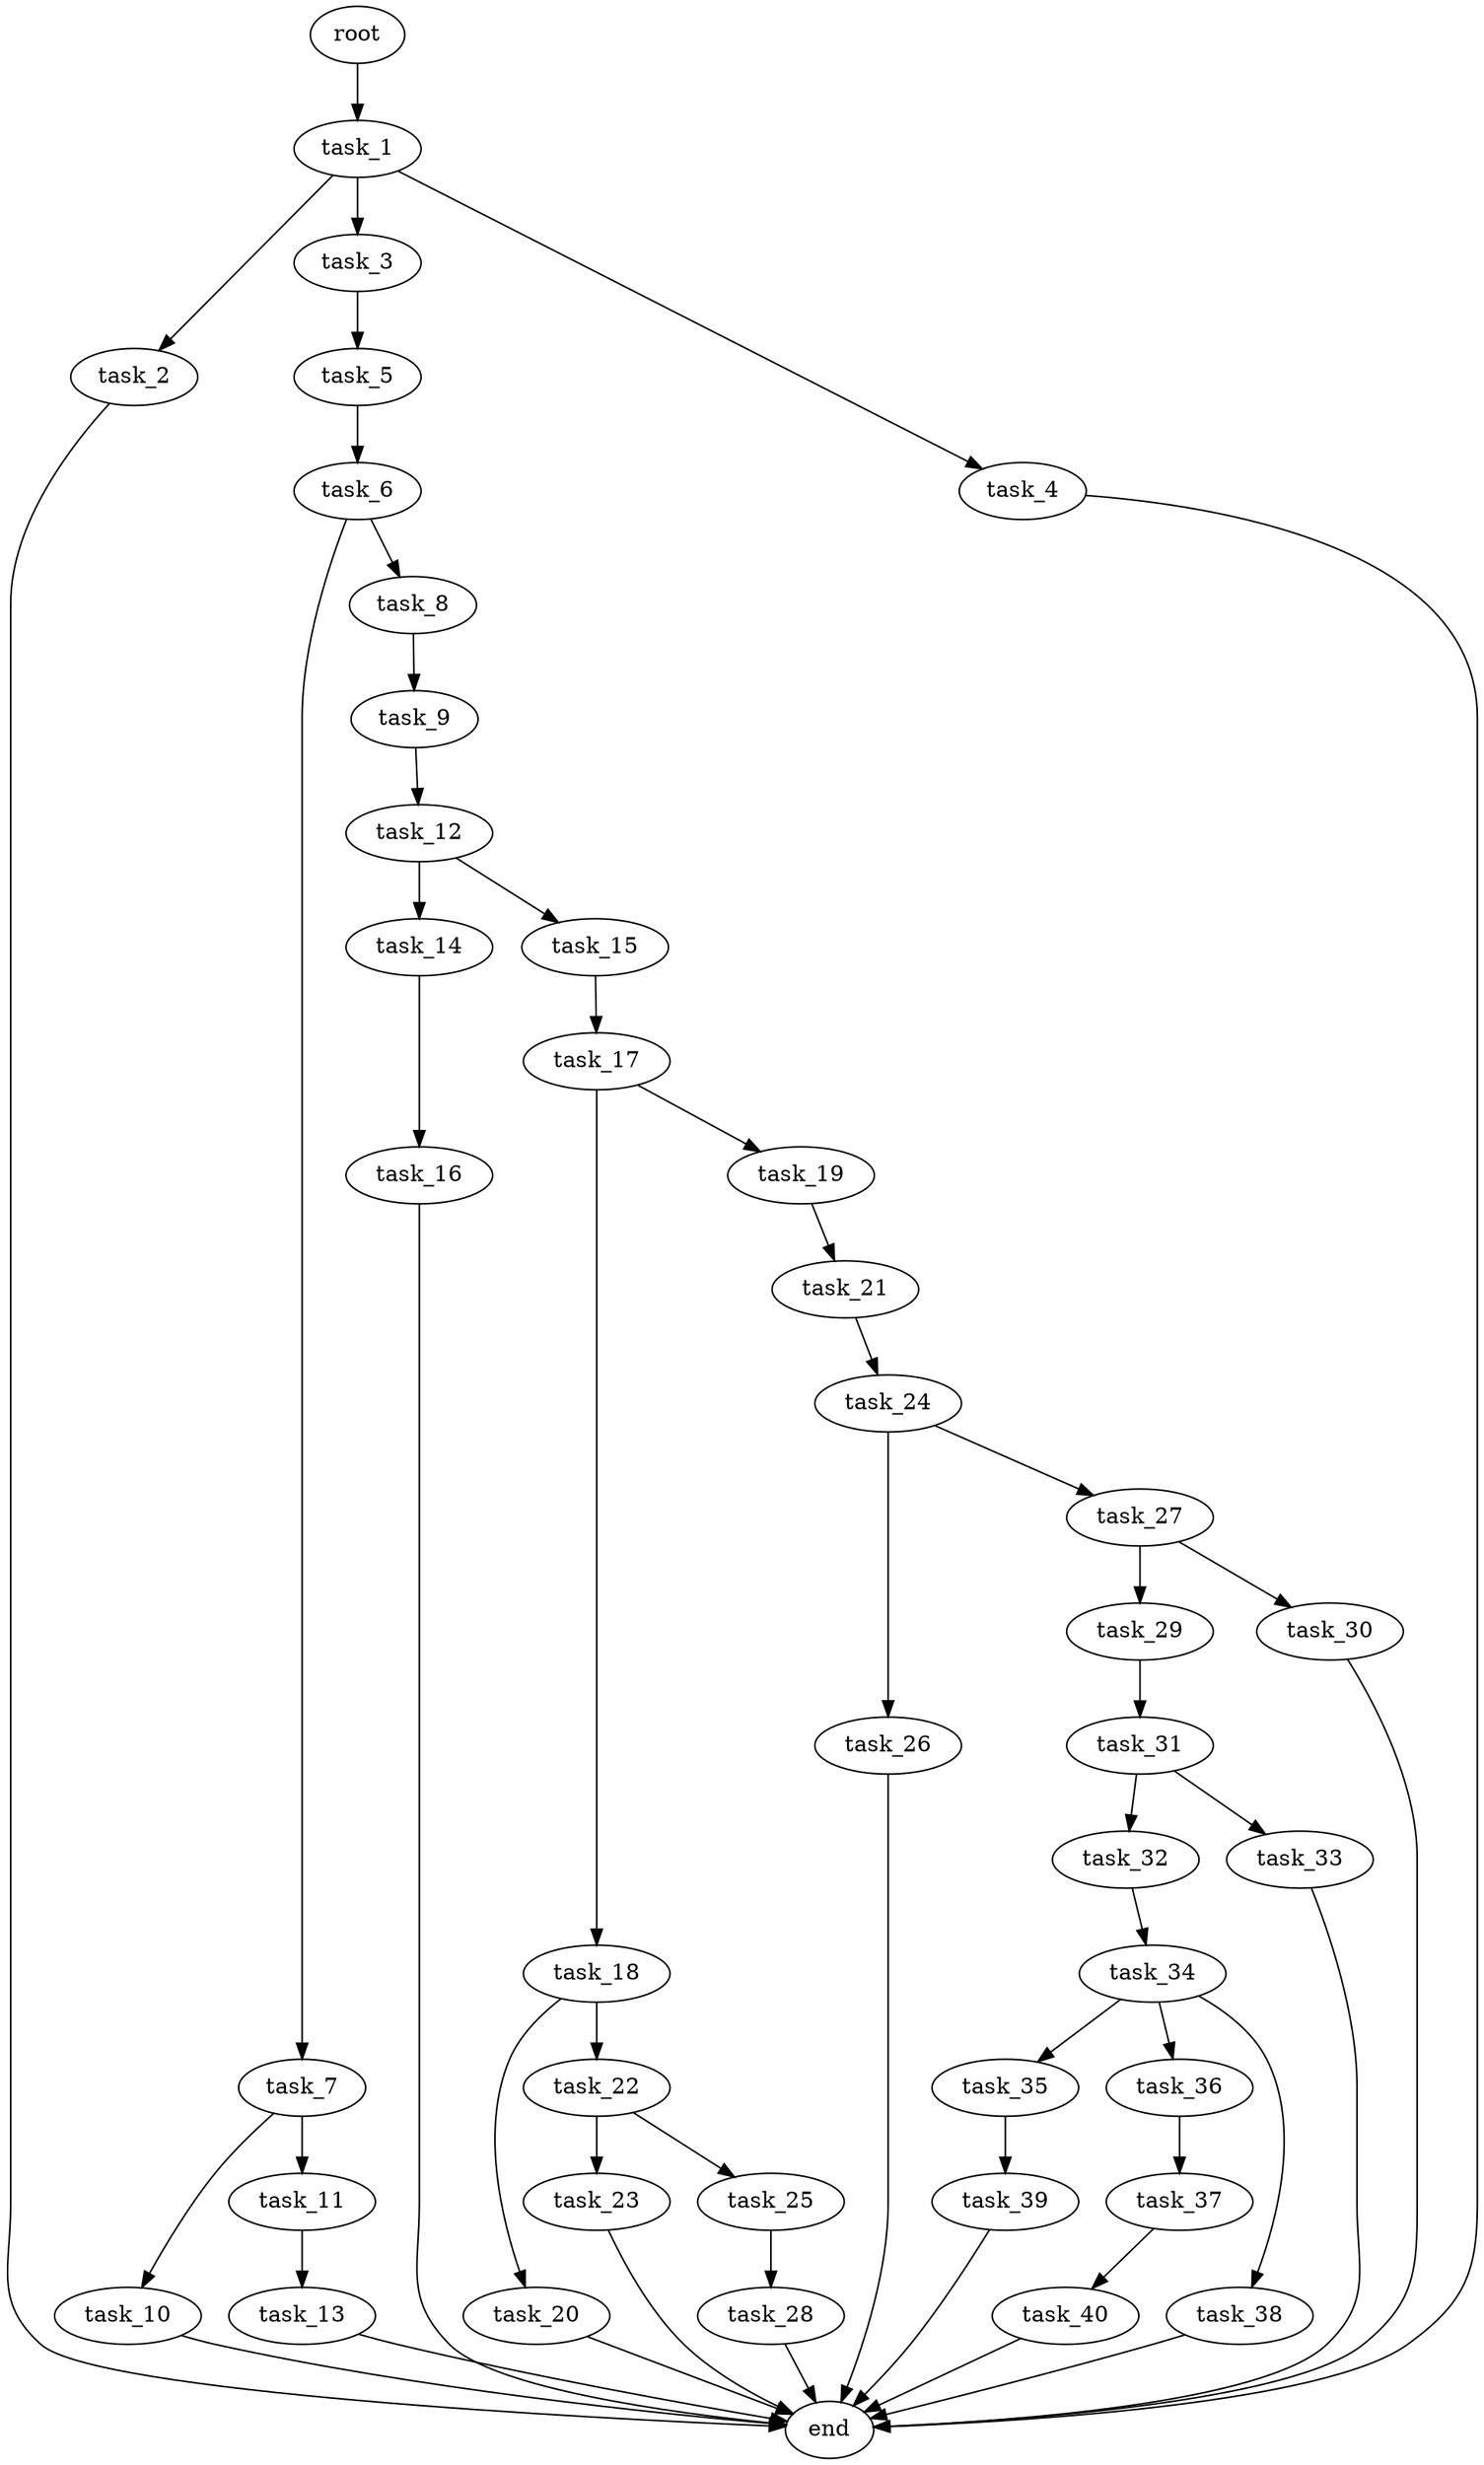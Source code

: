 digraph G {
  root [size="0.000000e+00"];
  task_1 [size="7.611083e+10"];
  task_2 [size="8.542167e+10"];
  task_3 [size="8.974572e+09"];
  task_4 [size="5.222602e+10"];
  task_5 [size="1.452665e+10"];
  task_6 [size="7.835524e+10"];
  task_7 [size="5.793217e+10"];
  task_8 [size="6.368133e+10"];
  task_9 [size="5.688043e+10"];
  task_10 [size="1.470172e+10"];
  task_11 [size="5.653833e+10"];
  task_12 [size="2.944781e+10"];
  task_13 [size="7.723223e+10"];
  task_14 [size="8.873497e+10"];
  task_15 [size="5.695246e+10"];
  task_16 [size="7.923193e+10"];
  task_17 [size="8.568490e+10"];
  task_18 [size="9.532932e+10"];
  task_19 [size="8.905506e+10"];
  task_20 [size="1.084440e+10"];
  task_21 [size="8.392025e+10"];
  task_22 [size="8.070967e+10"];
  task_23 [size="2.231056e+10"];
  task_24 [size="7.805501e+10"];
  task_25 [size="7.762912e+10"];
  task_26 [size="4.299316e+10"];
  task_27 [size="5.639587e+10"];
  task_28 [size="9.606320e+10"];
  task_29 [size="5.486704e+09"];
  task_30 [size="6.222556e+10"];
  task_31 [size="2.305837e+09"];
  task_32 [size="5.579528e+10"];
  task_33 [size="1.550853e+10"];
  task_34 [size="6.402754e+10"];
  task_35 [size="4.572358e+10"];
  task_36 [size="4.177619e+10"];
  task_37 [size="8.916183e+10"];
  task_38 [size="6.419718e+10"];
  task_39 [size="1.739972e+10"];
  task_40 [size="2.159853e+10"];
  end [size="0.000000e+00"];

  root -> task_1 [size="1.000000e-12"];
  task_1 -> task_2 [size="8.542167e+08"];
  task_1 -> task_3 [size="8.974572e+07"];
  task_1 -> task_4 [size="5.222602e+08"];
  task_2 -> end [size="1.000000e-12"];
  task_3 -> task_5 [size="1.452665e+08"];
  task_4 -> end [size="1.000000e-12"];
  task_5 -> task_6 [size="7.835524e+08"];
  task_6 -> task_7 [size="5.793217e+08"];
  task_6 -> task_8 [size="6.368133e+08"];
  task_7 -> task_10 [size="1.470172e+08"];
  task_7 -> task_11 [size="5.653833e+08"];
  task_8 -> task_9 [size="5.688043e+08"];
  task_9 -> task_12 [size="2.944781e+08"];
  task_10 -> end [size="1.000000e-12"];
  task_11 -> task_13 [size="7.723223e+08"];
  task_12 -> task_14 [size="8.873497e+08"];
  task_12 -> task_15 [size="5.695246e+08"];
  task_13 -> end [size="1.000000e-12"];
  task_14 -> task_16 [size="7.923193e+08"];
  task_15 -> task_17 [size="8.568490e+08"];
  task_16 -> end [size="1.000000e-12"];
  task_17 -> task_18 [size="9.532932e+08"];
  task_17 -> task_19 [size="8.905506e+08"];
  task_18 -> task_20 [size="1.084440e+08"];
  task_18 -> task_22 [size="8.070967e+08"];
  task_19 -> task_21 [size="8.392025e+08"];
  task_20 -> end [size="1.000000e-12"];
  task_21 -> task_24 [size="7.805501e+08"];
  task_22 -> task_23 [size="2.231056e+08"];
  task_22 -> task_25 [size="7.762912e+08"];
  task_23 -> end [size="1.000000e-12"];
  task_24 -> task_26 [size="4.299316e+08"];
  task_24 -> task_27 [size="5.639587e+08"];
  task_25 -> task_28 [size="9.606320e+08"];
  task_26 -> end [size="1.000000e-12"];
  task_27 -> task_29 [size="5.486704e+07"];
  task_27 -> task_30 [size="6.222556e+08"];
  task_28 -> end [size="1.000000e-12"];
  task_29 -> task_31 [size="2.305837e+07"];
  task_30 -> end [size="1.000000e-12"];
  task_31 -> task_32 [size="5.579528e+08"];
  task_31 -> task_33 [size="1.550853e+08"];
  task_32 -> task_34 [size="6.402754e+08"];
  task_33 -> end [size="1.000000e-12"];
  task_34 -> task_35 [size="4.572358e+08"];
  task_34 -> task_36 [size="4.177619e+08"];
  task_34 -> task_38 [size="6.419718e+08"];
  task_35 -> task_39 [size="1.739972e+08"];
  task_36 -> task_37 [size="8.916183e+08"];
  task_37 -> task_40 [size="2.159853e+08"];
  task_38 -> end [size="1.000000e-12"];
  task_39 -> end [size="1.000000e-12"];
  task_40 -> end [size="1.000000e-12"];
}
